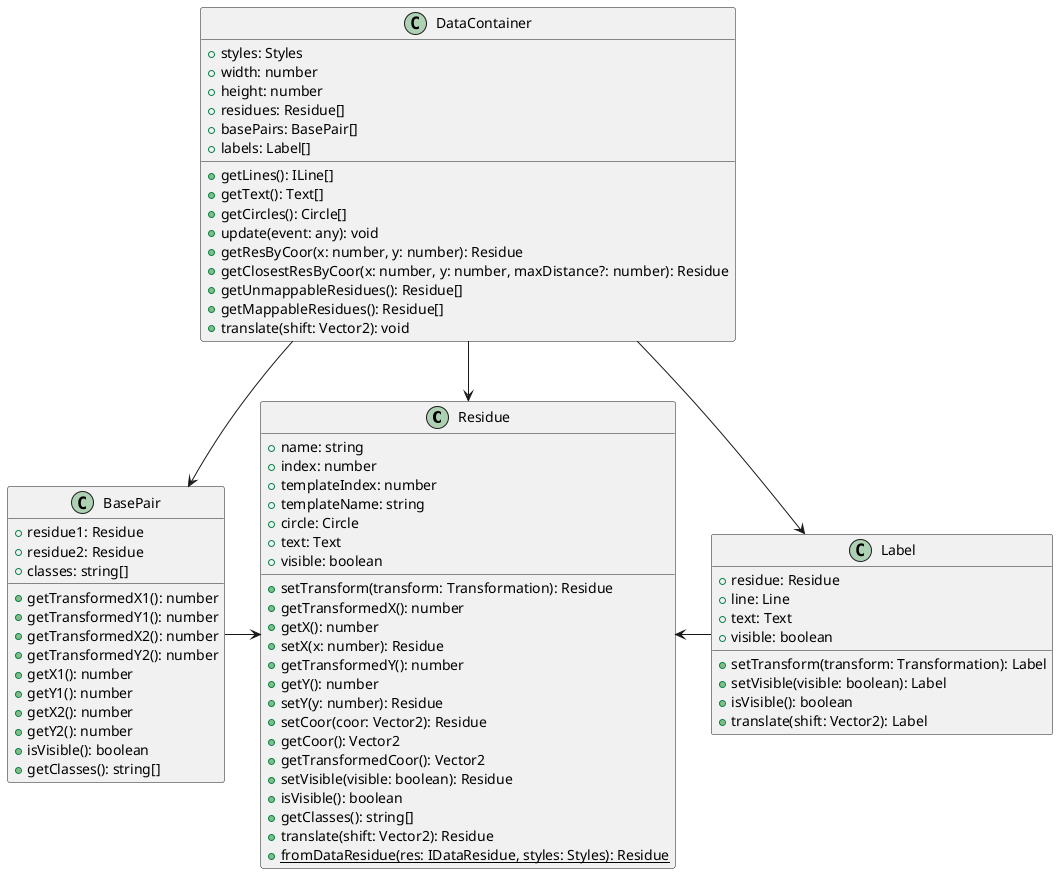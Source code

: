 @startuml
class Residue {
    +name: string
    +index: number
    +templateIndex: number
    +templateName: string
    +circle: Circle
    +text: Text
    +visible: boolean
    +setTransform(transform: Transformation): Residue
    +getTransformedX(): number
    +getX(): number
    +setX(x: number): Residue
    +getTransformedY(): number
    +getY(): number
    +setY(y: number): Residue
    +setCoor(coor: Vector2): Residue
    +getCoor(): Vector2
    +getTransformedCoor(): Vector2
    +setVisible(visible: boolean): Residue
    +isVisible(): boolean
    +getClasses(): string[]
    +translate(shift: Vector2): Residue
    +{static} fromDataResidue(res: IDataResidue, styles: Styles): Residue
}
class BasePair {
    +residue1: Residue
    +residue2: Residue
    +classes: string[]
    +getTransformedX1(): number
    +getTransformedY1(): number
    +getTransformedX2(): number
    +getTransformedY2(): number
    +getX1(): number
    +getY1(): number
    +getX2(): number
    +getY2(): number
    +isVisible(): boolean
    +getClasses(): string[]
}
class Label {
    +residue: Residue
    +line: Line
    +text: Text
    +visible: boolean
    +setTransform(transform: Transformation): Label
    +setVisible(visible: boolean): Label
    +isVisible(): boolean
    +translate(shift: Vector2): Label
}
class DataContainer {
    +styles: Styles
    +width: number
    +height: number
    +residues: Residue[]
    +basePairs: BasePair[]
    +labels: Label[]
    +getLines(): ILine[]
    +getText(): Text[]
    +getCircles(): Circle[]
    +update(event: any): void
    +getResByCoor(x: number, y: number): Residue
    +getClosestResByCoor(x: number, y: number, maxDistance?: number): Residue
    +getUnmappableResidues(): Residue[]
    +getMappableResidues(): Residue[]
    +translate(shift: Vector2): void
}
BasePair -r-> Residue
Label -l-> Residue
DataContainer --> Residue
DataContainer --> BasePair
DataContainer --> Label
@enduml
